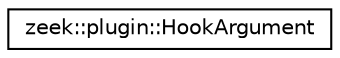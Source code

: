 digraph "Graphical Class Hierarchy"
{
 // LATEX_PDF_SIZE
  edge [fontname="Helvetica",fontsize="10",labelfontname="Helvetica",labelfontsize="10"];
  node [fontname="Helvetica",fontsize="10",shape=record];
  rankdir="LR";
  Node0 [label="zeek::plugin::HookArgument",height=0.2,width=0.4,color="black", fillcolor="white", style="filled",URL="$d9/d58/classzeek_1_1plugin_1_1HookArgument.html",tooltip=" "];
}
